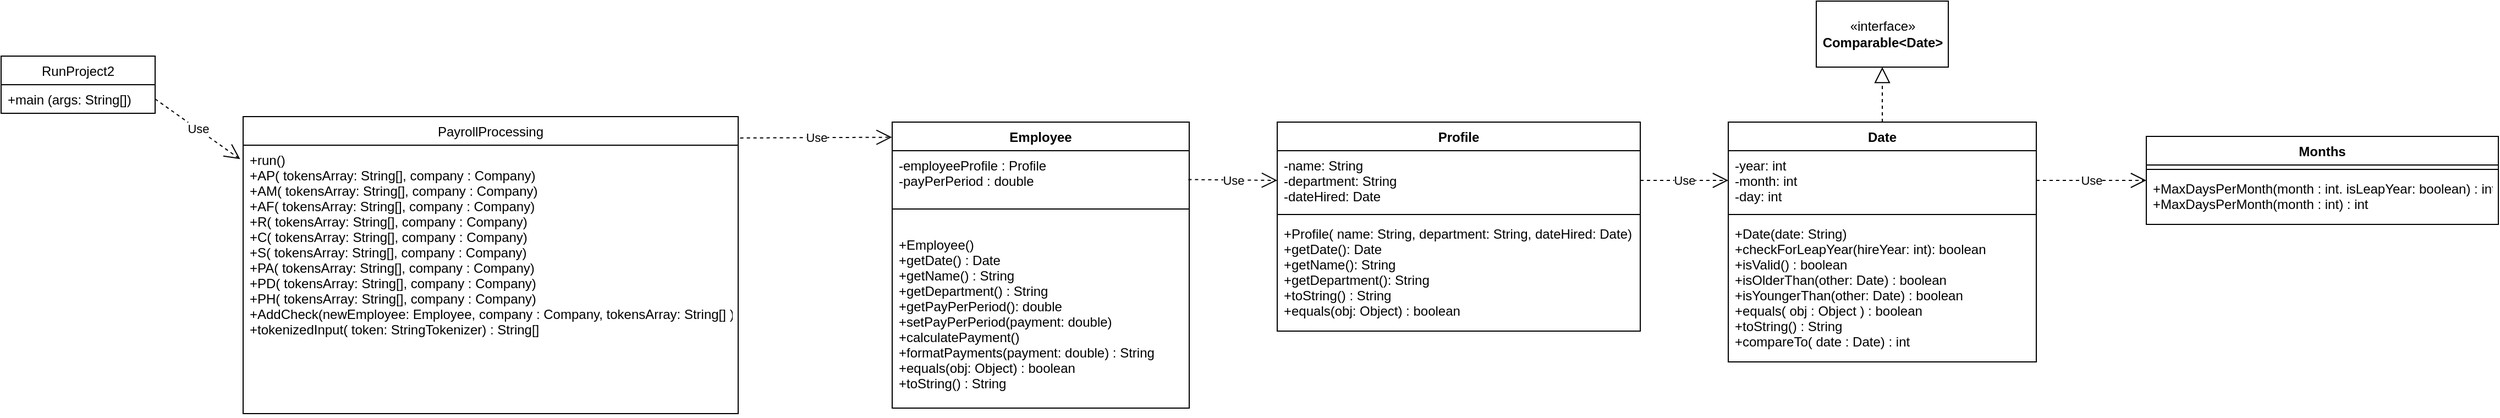<mxfile version="14.4.2" type="device"><diagram id="C5RBs43oDa-KdzZeNtuy" name="Page-1"><mxGraphModel dx="2966" dy="1566" grid="1" gridSize="10" guides="1" tooltips="1" connect="1" arrows="1" fold="1" page="1" pageScale="1" pageWidth="2336" pageHeight="1654" math="0" shadow="0"><root><mxCell id="WIyWlLk6GJQsqaUBKTNV-0"/><mxCell id="WIyWlLk6GJQsqaUBKTNV-1" parent="WIyWlLk6GJQsqaUBKTNV-0"/><mxCell id="44uFnqTJ80O3Jziak8Oh-1" value="Employee" style="swimlane;fontStyle=1;align=center;verticalAlign=top;childLayout=stackLayout;horizontal=1;startSize=26;horizontalStack=0;resizeParent=1;resizeParentMax=0;resizeLast=0;collapsible=1;marginBottom=0;" vertex="1" parent="WIyWlLk6GJQsqaUBKTNV-1"><mxGeometry x="820" y="170" width="270" height="260" as="geometry"><mxRectangle x="170" y="260" width="100" height="26" as="alternateBounds"/></mxGeometry></mxCell><mxCell id="44uFnqTJ80O3Jziak8Oh-2" value="-employeeProfile : Profile&#10;-payPerPeriod : double&#10;" style="text;strokeColor=none;fillColor=none;align=left;verticalAlign=top;spacingLeft=4;spacingRight=4;overflow=hidden;rotatable=0;points=[[0,0.5],[1,0.5]];portConstraint=eastwest;" vertex="1" parent="44uFnqTJ80O3Jziak8Oh-1"><mxGeometry y="26" width="270" height="34" as="geometry"/></mxCell><mxCell id="44uFnqTJ80O3Jziak8Oh-3" value="" style="line;strokeWidth=1;fillColor=none;align=left;verticalAlign=middle;spacingTop=-1;spacingLeft=3;spacingRight=3;rotatable=0;labelPosition=right;points=[];portConstraint=eastwest;" vertex="1" parent="44uFnqTJ80O3Jziak8Oh-1"><mxGeometry y="60" width="270" height="38" as="geometry"/></mxCell><mxCell id="44uFnqTJ80O3Jziak8Oh-4" value="+Employee()&#10;+getDate() : Date&#10;+getName() : String&#10;+getDepartment() : String&#10;+getPayPerPeriod(): double&#10;+setPayPerPeriod(payment: double)&#10;+calculatePayment()&#10;+formatPayments(payment: double) : String&#10;+equals(obj: Object) : boolean&#10;+toString() : String" style="text;strokeColor=none;fillColor=none;align=left;verticalAlign=top;spacingLeft=4;spacingRight=4;overflow=hidden;rotatable=0;points=[[0,0.5],[1,0.5]];portConstraint=eastwest;" vertex="1" parent="44uFnqTJ80O3Jziak8Oh-1"><mxGeometry y="98" width="270" height="162" as="geometry"/></mxCell><mxCell id="44uFnqTJ80O3Jziak8Oh-8" value="Profile" style="swimlane;fontStyle=1;align=center;verticalAlign=top;childLayout=stackLayout;horizontal=1;startSize=26;horizontalStack=0;resizeParent=1;resizeParentMax=0;resizeLast=0;collapsible=1;marginBottom=0;" vertex="1" parent="WIyWlLk6GJQsqaUBKTNV-1"><mxGeometry x="1170" y="170" width="330" height="190" as="geometry"/></mxCell><mxCell id="44uFnqTJ80O3Jziak8Oh-9" value="-name: String&#10;-department: String&#10;-dateHired: Date" style="text;strokeColor=none;fillColor=none;align=left;verticalAlign=top;spacingLeft=4;spacingRight=4;overflow=hidden;rotatable=0;points=[[0,0.5],[1,0.5]];portConstraint=eastwest;" vertex="1" parent="44uFnqTJ80O3Jziak8Oh-8"><mxGeometry y="26" width="330" height="54" as="geometry"/></mxCell><mxCell id="44uFnqTJ80O3Jziak8Oh-10" value="" style="line;strokeWidth=1;fillColor=none;align=left;verticalAlign=middle;spacingTop=-1;spacingLeft=3;spacingRight=3;rotatable=0;labelPosition=right;points=[];portConstraint=eastwest;" vertex="1" parent="44uFnqTJ80O3Jziak8Oh-8"><mxGeometry y="80" width="330" height="8" as="geometry"/></mxCell><mxCell id="44uFnqTJ80O3Jziak8Oh-11" value="+Profile( name: String, department: String, dateHired: Date)&#10;+getDate(): Date&#10;+getName(): String&#10;+getDepartment(): String&#10;+toString() : String&#10;+equals(obj: Object) : boolean" style="text;strokeColor=none;fillColor=none;align=left;verticalAlign=top;spacingLeft=4;spacingRight=4;overflow=hidden;rotatable=0;points=[[0,0.5],[1,0.5]];portConstraint=eastwest;" vertex="1" parent="44uFnqTJ80O3Jziak8Oh-8"><mxGeometry y="88" width="330" height="102" as="geometry"/></mxCell><mxCell id="44uFnqTJ80O3Jziak8Oh-12" value="Use" style="endArrow=open;endSize=12;dashed=1;html=1;entryX=0;entryY=0.5;entryDx=0;entryDy=0;exitX=0.997;exitY=0.771;exitDx=0;exitDy=0;exitPerimeter=0;" edge="1" parent="WIyWlLk6GJQsqaUBKTNV-1" source="44uFnqTJ80O3Jziak8Oh-2" target="44uFnqTJ80O3Jziak8Oh-9"><mxGeometry width="160" relative="1" as="geometry"><mxPoint x="1150" y="218" as="sourcePoint"/><mxPoint x="1300" y="440" as="targetPoint"/></mxGeometry></mxCell><mxCell id="44uFnqTJ80O3Jziak8Oh-13" value="Date" style="swimlane;fontStyle=1;align=center;verticalAlign=top;childLayout=stackLayout;horizontal=1;startSize=26;horizontalStack=0;resizeParent=1;resizeParentMax=0;resizeLast=0;collapsible=1;marginBottom=0;" vertex="1" parent="WIyWlLk6GJQsqaUBKTNV-1"><mxGeometry x="1580" y="170" width="280" height="218" as="geometry"/></mxCell><mxCell id="44uFnqTJ80O3Jziak8Oh-14" value="-year: int&#10;-month: int&#10;-day: int" style="text;strokeColor=none;fillColor=none;align=left;verticalAlign=top;spacingLeft=4;spacingRight=4;overflow=hidden;rotatable=0;points=[[0,0.5],[1,0.5]];portConstraint=eastwest;" vertex="1" parent="44uFnqTJ80O3Jziak8Oh-13"><mxGeometry y="26" width="280" height="54" as="geometry"/></mxCell><mxCell id="44uFnqTJ80O3Jziak8Oh-15" value="" style="line;strokeWidth=1;fillColor=none;align=left;verticalAlign=middle;spacingTop=-1;spacingLeft=3;spacingRight=3;rotatable=0;labelPosition=right;points=[];portConstraint=eastwest;" vertex="1" parent="44uFnqTJ80O3Jziak8Oh-13"><mxGeometry y="80" width="280" height="8" as="geometry"/></mxCell><mxCell id="44uFnqTJ80O3Jziak8Oh-16" value="+Date(date: String)&#10;+checkForLeapYear(hireYear: int): boolean&#10;+isValid() : boolean&#10;+isOlderThan(other: Date) : boolean&#10;+isYoungerThan(other: Date) : boolean&#10;+equals( obj : Object ) : boolean&#10;+toString() : String&#10;+compareTo( date : Date) : int" style="text;strokeColor=none;fillColor=none;align=left;verticalAlign=top;spacingLeft=4;spacingRight=4;overflow=hidden;rotatable=0;points=[[0,0.5],[1,0.5]];portConstraint=eastwest;" vertex="1" parent="44uFnqTJ80O3Jziak8Oh-13"><mxGeometry y="88" width="280" height="130" as="geometry"/></mxCell><mxCell id="44uFnqTJ80O3Jziak8Oh-17" value="Months" style="swimlane;fontStyle=1;align=center;verticalAlign=top;childLayout=stackLayout;horizontal=1;startSize=26;horizontalStack=0;resizeParent=1;resizeParentMax=0;resizeLast=0;collapsible=1;marginBottom=0;" vertex="1" parent="WIyWlLk6GJQsqaUBKTNV-1"><mxGeometry x="1960" y="183" width="320" height="80" as="geometry"/></mxCell><mxCell id="44uFnqTJ80O3Jziak8Oh-19" value="" style="line;strokeWidth=1;fillColor=none;align=left;verticalAlign=middle;spacingTop=-1;spacingLeft=3;spacingRight=3;rotatable=0;labelPosition=right;points=[];portConstraint=eastwest;" vertex="1" parent="44uFnqTJ80O3Jziak8Oh-17"><mxGeometry y="26" width="320" height="8" as="geometry"/></mxCell><mxCell id="44uFnqTJ80O3Jziak8Oh-20" value="+MaxDaysPerMonth(month : int. isLeapYear: boolean) : int&#10;+MaxDaysPerMonth(month : int) : int" style="text;strokeColor=none;fillColor=none;align=left;verticalAlign=top;spacingLeft=4;spacingRight=4;overflow=hidden;rotatable=0;points=[[0,0.5],[1,0.5]];portConstraint=eastwest;" vertex="1" parent="44uFnqTJ80O3Jziak8Oh-17"><mxGeometry y="34" width="320" height="46" as="geometry"/></mxCell><mxCell id="44uFnqTJ80O3Jziak8Oh-25" value="Use" style="endArrow=open;endSize=12;dashed=1;html=1;exitX=1;exitY=0.5;exitDx=0;exitDy=0;entryX=0;entryY=0.5;entryDx=0;entryDy=0;" edge="1" parent="WIyWlLk6GJQsqaUBKTNV-1" source="44uFnqTJ80O3Jziak8Oh-9" target="44uFnqTJ80O3Jziak8Oh-14"><mxGeometry width="160" relative="1" as="geometry"><mxPoint x="1550" y="220" as="sourcePoint"/><mxPoint x="1670" y="220" as="targetPoint"/></mxGeometry></mxCell><mxCell id="44uFnqTJ80O3Jziak8Oh-26" value="Use" style="endArrow=open;endSize=12;dashed=1;html=1;exitX=1;exitY=0.5;exitDx=0;exitDy=0;entryX=0;entryY=0.5;entryDx=0;entryDy=0;" edge="1" parent="WIyWlLk6GJQsqaUBKTNV-1" source="44uFnqTJ80O3Jziak8Oh-14" target="44uFnqTJ80O3Jziak8Oh-17"><mxGeometry width="160" relative="1" as="geometry"><mxPoint x="1900" y="212.41" as="sourcePoint"/><mxPoint x="1970" y="209" as="targetPoint"/></mxGeometry></mxCell><mxCell id="44uFnqTJ80O3Jziak8Oh-31" value="«interface»&lt;br&gt;&lt;b&gt;Comparable&amp;lt;Date&amp;gt;&lt;/b&gt;" style="html=1;" vertex="1" parent="WIyWlLk6GJQsqaUBKTNV-1"><mxGeometry x="1660" y="60" width="120" height="60" as="geometry"/></mxCell><mxCell id="44uFnqTJ80O3Jziak8Oh-33" value="" style="endArrow=block;dashed=1;endFill=0;endSize=12;html=1;exitX=0.5;exitY=0;exitDx=0;exitDy=0;entryX=0.5;entryY=1;entryDx=0;entryDy=0;" edge="1" parent="WIyWlLk6GJQsqaUBKTNV-1" source="44uFnqTJ80O3Jziak8Oh-13" target="44uFnqTJ80O3Jziak8Oh-31"><mxGeometry width="160" relative="1" as="geometry"><mxPoint x="1470" y="100" as="sourcePoint"/><mxPoint x="1630" y="100" as="targetPoint"/></mxGeometry></mxCell><mxCell id="44uFnqTJ80O3Jziak8Oh-34" value="RunProject2" style="swimlane;fontStyle=0;childLayout=stackLayout;horizontal=1;startSize=26;fillColor=none;horizontalStack=0;resizeParent=1;resizeParentMax=0;resizeLast=0;collapsible=1;marginBottom=0;" vertex="1" parent="WIyWlLk6GJQsqaUBKTNV-1"><mxGeometry x="10" y="110" width="140" height="52" as="geometry"/></mxCell><mxCell id="44uFnqTJ80O3Jziak8Oh-36" value="+main (args: String[]) " style="text;strokeColor=none;fillColor=none;align=left;verticalAlign=top;spacingLeft=4;spacingRight=4;overflow=hidden;rotatable=0;points=[[0,0.5],[1,0.5]];portConstraint=eastwest;" vertex="1" parent="44uFnqTJ80O3Jziak8Oh-34"><mxGeometry y="26" width="140" height="26" as="geometry"/></mxCell><mxCell id="44uFnqTJ80O3Jziak8Oh-38" value="Use" style="endArrow=open;endSize=12;dashed=1;html=1;exitX=1;exitY=0.5;exitDx=0;exitDy=0;entryX=-0.006;entryY=0.052;entryDx=0;entryDy=0;entryPerimeter=0;" edge="1" parent="WIyWlLk6GJQsqaUBKTNV-1" source="44uFnqTJ80O3Jziak8Oh-36" target="44uFnqTJ80O3Jziak8Oh-40"><mxGeometry width="160" relative="1" as="geometry"><mxPoint x="310" y="250" as="sourcePoint"/><mxPoint x="340" y="149" as="targetPoint"/></mxGeometry></mxCell><mxCell id="44uFnqTJ80O3Jziak8Oh-39" value="PayrollProcessing" style="swimlane;fontStyle=0;childLayout=stackLayout;horizontal=1;startSize=26;fillColor=none;horizontalStack=0;resizeParent=1;resizeParentMax=0;resizeLast=0;collapsible=1;marginBottom=0;" vertex="1" parent="WIyWlLk6GJQsqaUBKTNV-1"><mxGeometry x="230" y="165" width="450" height="270" as="geometry"/></mxCell><mxCell id="44uFnqTJ80O3Jziak8Oh-40" value="+run()&#10;+AP( tokensArray: String[], company : Company)&#10;+AM( tokensArray: String[], company : Company)&#10;+AF( tokensArray: String[], company : Company)&#10;+R( tokensArray: String[], company : Company)&#10;+C( tokensArray: String[], company : Company)&#10;+S( tokensArray: String[], company : Company)&#10;+PA( tokensArray: String[], company : Company)&#10;+PD( tokensArray: String[], company : Company)&#10;+PH( tokensArray: String[], company : Company)&#10;+AddCheck(newEmployee: Employee, company : Company, tokensArray: String[] )&#10;+tokenizedInput( token: StringTokenizer) : String[]&#10;" style="text;strokeColor=none;fillColor=none;align=left;verticalAlign=top;spacingLeft=4;spacingRight=4;overflow=hidden;rotatable=0;points=[[0,0.5],[1,0.5]];portConstraint=eastwest;" vertex="1" parent="44uFnqTJ80O3Jziak8Oh-39"><mxGeometry y="26" width="450" height="244" as="geometry"/></mxCell><mxCell id="44uFnqTJ80O3Jziak8Oh-43" value="Use" style="endArrow=open;endSize=12;dashed=1;html=1;exitX=1.004;exitY=0.072;exitDx=0;exitDy=0;exitPerimeter=0;entryX=-0.001;entryY=0.053;entryDx=0;entryDy=0;entryPerimeter=0;" edge="1" parent="WIyWlLk6GJQsqaUBKTNV-1" source="44uFnqTJ80O3Jziak8Oh-39" target="44uFnqTJ80O3Jziak8Oh-1"><mxGeometry width="160" relative="1" as="geometry"><mxPoint x="580" y="280" as="sourcePoint"/><mxPoint x="740" y="280" as="targetPoint"/></mxGeometry></mxCell></root></mxGraphModel></diagram></mxfile>